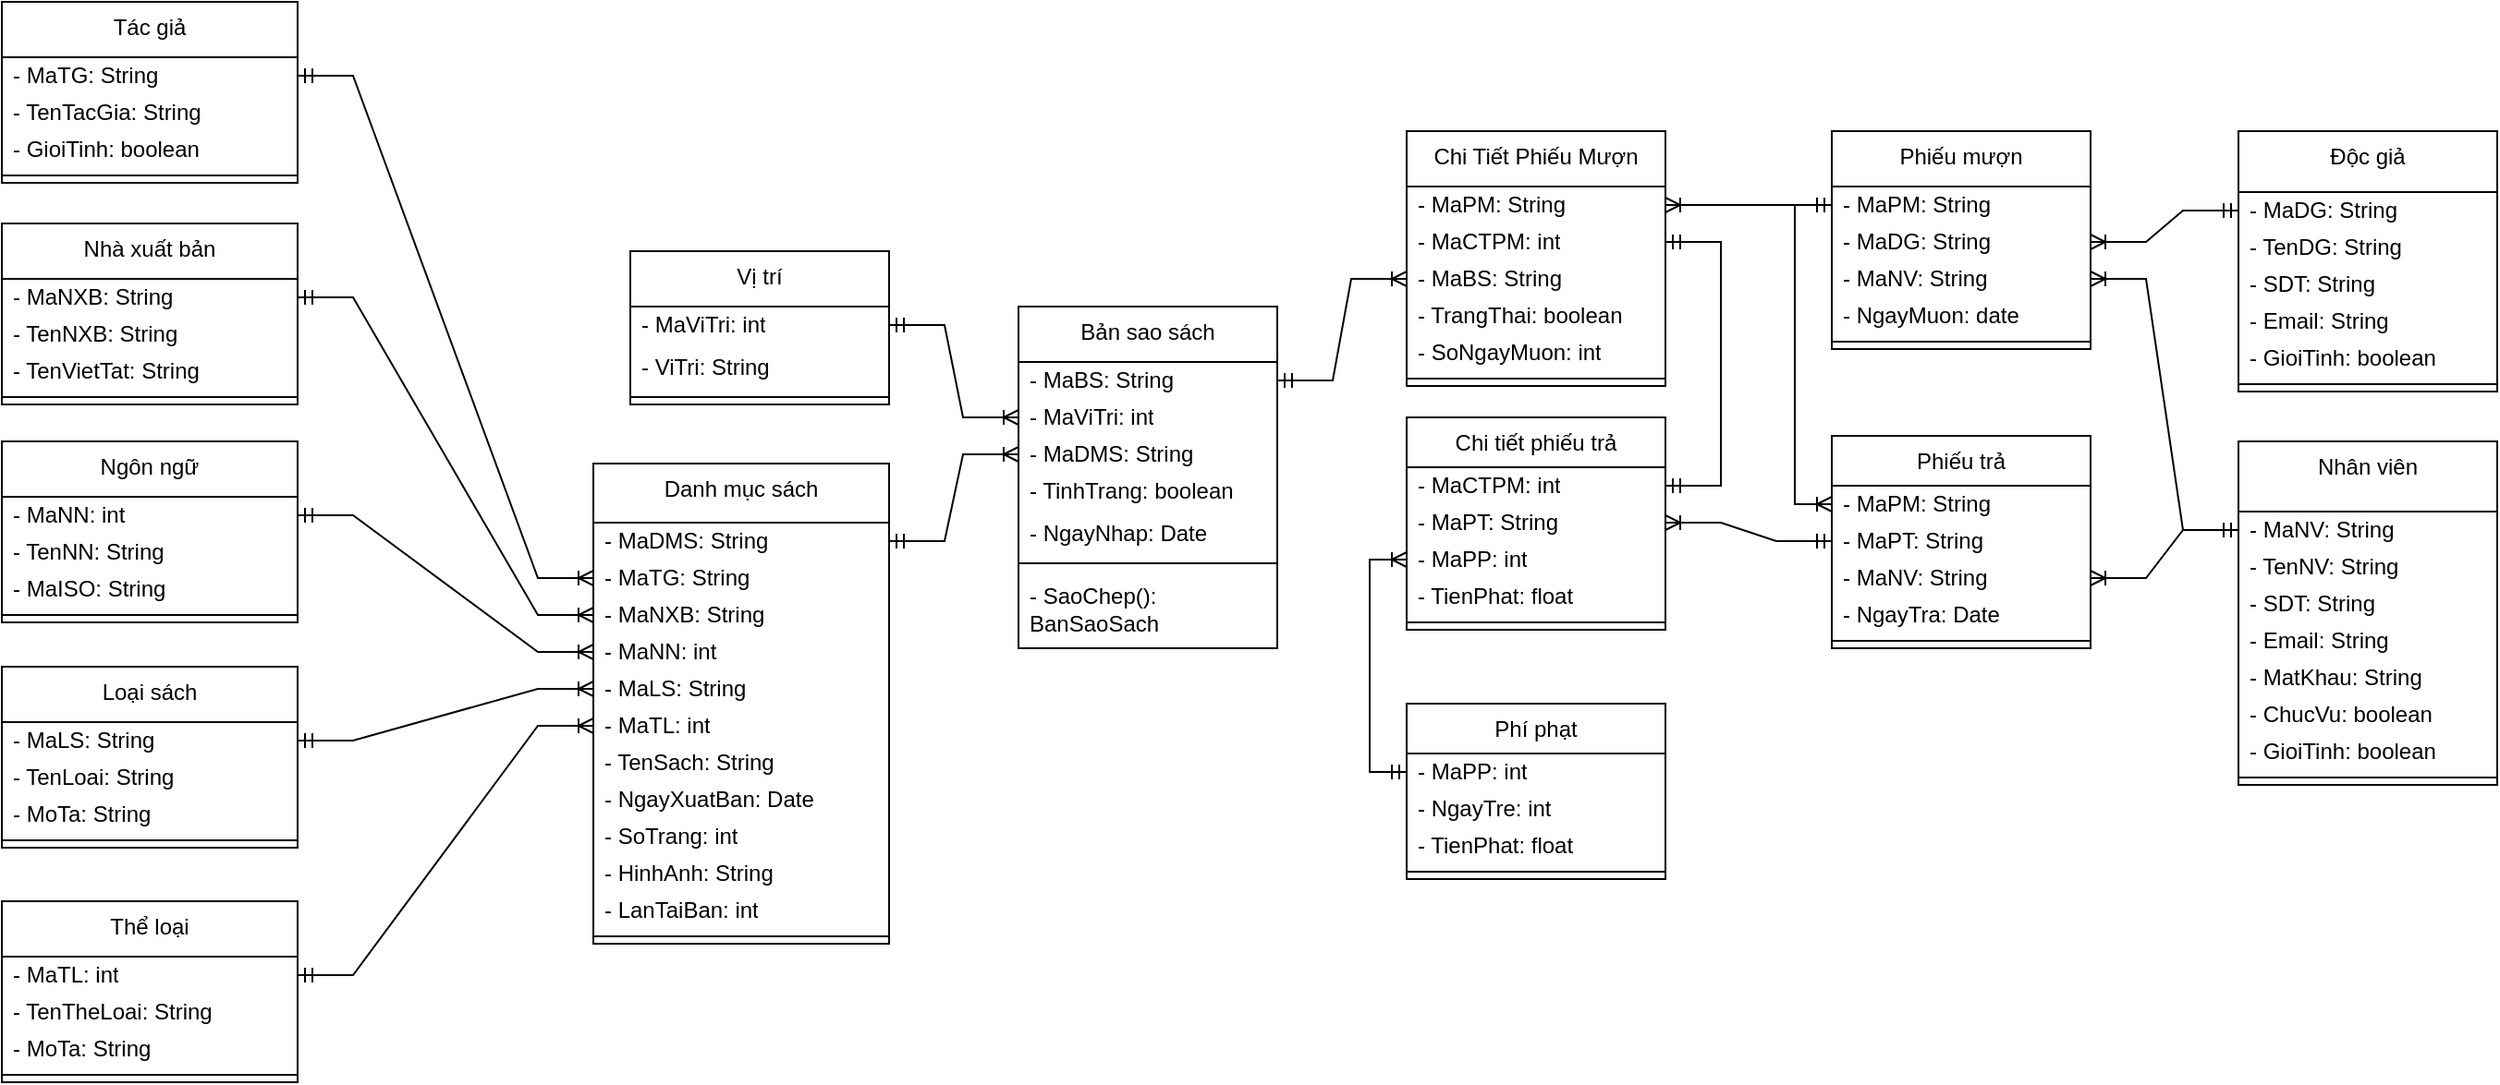 <mxfile version="26.1.1">
  <diagram name="Page-1" id="wFJz2nj6c6bFOY_GDJTq">
    <mxGraphModel grid="1" page="1" gridSize="10" guides="1" tooltips="1" connect="1" arrows="1" fold="1" pageScale="1" pageWidth="827" pageHeight="1169" math="0" shadow="0">
      <root>
        <mxCell id="0" />
        <mxCell id="1" parent="0" />
        <mxCell id="fWn43nGe3we49iz473pc-1" value="Độc giả" style="swimlane;fontStyle=0;align=center;verticalAlign=top;childLayout=stackLayout;horizontal=1;startSize=33;horizontalStack=0;resizeParent=1;resizeParentMax=0;resizeLast=0;collapsible=0;marginBottom=0;html=1;whiteSpace=wrap;" vertex="1" parent="1">
          <mxGeometry x="1210" y="190" width="140" height="141" as="geometry" />
        </mxCell>
        <mxCell id="fWn43nGe3we49iz473pc-5" value="- MaDG: String" style="text;html=1;strokeColor=none;fillColor=none;align=left;verticalAlign=middle;spacingLeft=4;spacingRight=4;overflow=hidden;rotatable=0;points=[[0,0.5],[1,0.5]];portConstraint=eastwest;whiteSpace=wrap;" vertex="1" parent="fWn43nGe3we49iz473pc-1">
          <mxGeometry y="33" width="140" height="20" as="geometry" />
        </mxCell>
        <mxCell id="2GPwKbx385C8zIqfrWyg-1" value="- TenDG: String" style="text;html=1;strokeColor=none;fillColor=none;align=left;verticalAlign=middle;spacingLeft=4;spacingRight=4;overflow=hidden;rotatable=0;points=[[0,0.5],[1,0.5]];portConstraint=eastwest;whiteSpace=wrap;" vertex="1" parent="fWn43nGe3we49iz473pc-1">
          <mxGeometry y="53" width="140" height="20" as="geometry" />
        </mxCell>
        <mxCell id="2GPwKbx385C8zIqfrWyg-2" value="- SDT: String" style="text;html=1;strokeColor=none;fillColor=none;align=left;verticalAlign=middle;spacingLeft=4;spacingRight=4;overflow=hidden;rotatable=0;points=[[0,0.5],[1,0.5]];portConstraint=eastwest;whiteSpace=wrap;" vertex="1" parent="fWn43nGe3we49iz473pc-1">
          <mxGeometry y="73" width="140" height="20" as="geometry" />
        </mxCell>
        <mxCell id="_kpmnMh5QMuOh7V0zKKd-24" value="- Email: String" style="text;html=1;strokeColor=none;fillColor=none;align=left;verticalAlign=middle;spacingLeft=4;spacingRight=4;overflow=hidden;rotatable=0;points=[[0,0.5],[1,0.5]];portConstraint=eastwest;whiteSpace=wrap;" vertex="1" parent="fWn43nGe3we49iz473pc-1">
          <mxGeometry y="93" width="140" height="20" as="geometry" />
        </mxCell>
        <mxCell id="BS0XPvze6L5QGdwFv2g_-4" value="- GioiTinh: boolean" style="text;html=1;strokeColor=none;fillColor=none;align=left;verticalAlign=middle;spacingLeft=4;spacingRight=4;overflow=hidden;rotatable=0;points=[[0,0.5],[1,0.5]];portConstraint=eastwest;whiteSpace=wrap;" vertex="1" parent="fWn43nGe3we49iz473pc-1">
          <mxGeometry y="113" width="140" height="20" as="geometry" />
        </mxCell>
        <mxCell id="fWn43nGe3we49iz473pc-6" value="" style="line;strokeWidth=1;fillColor=none;align=left;verticalAlign=middle;spacingTop=-1;spacingLeft=3;spacingRight=3;rotatable=0;labelPosition=right;points=[];portConstraint=eastwest;" vertex="1" parent="fWn43nGe3we49iz473pc-1">
          <mxGeometry y="133" width="140" height="8" as="geometry" />
        </mxCell>
        <mxCell id="fWn43nGe3we49iz473pc-9" value="Nhân viên" style="swimlane;fontStyle=0;align=center;verticalAlign=top;childLayout=stackLayout;horizontal=1;startSize=38;horizontalStack=0;resizeParent=1;resizeParentMax=0;resizeLast=0;collapsible=0;marginBottom=0;html=1;whiteSpace=wrap;" vertex="1" parent="1">
          <mxGeometry x="1210" y="358" width="140" height="186" as="geometry" />
        </mxCell>
        <mxCell id="fWn43nGe3we49iz473pc-13" value="- MaNV: String" style="text;html=1;strokeColor=none;fillColor=none;align=left;verticalAlign=middle;spacingLeft=4;spacingRight=4;overflow=hidden;rotatable=0;points=[[0,0.5],[1,0.5]];portConstraint=eastwest;whiteSpace=wrap;" vertex="1" parent="fWn43nGe3we49iz473pc-9">
          <mxGeometry y="38" width="140" height="20" as="geometry" />
        </mxCell>
        <mxCell id="2GPwKbx385C8zIqfrWyg-3" value="- TenNV: String" style="text;html=1;strokeColor=none;fillColor=none;align=left;verticalAlign=middle;spacingLeft=4;spacingRight=4;overflow=hidden;rotatable=0;points=[[0,0.5],[1,0.5]];portConstraint=eastwest;whiteSpace=wrap;" vertex="1" parent="fWn43nGe3we49iz473pc-9">
          <mxGeometry y="58" width="140" height="20" as="geometry" />
        </mxCell>
        <mxCell id="2GPwKbx385C8zIqfrWyg-4" value="- SDT: String" style="text;html=1;strokeColor=none;fillColor=none;align=left;verticalAlign=middle;spacingLeft=4;spacingRight=4;overflow=hidden;rotatable=0;points=[[0,0.5],[1,0.5]];portConstraint=eastwest;whiteSpace=wrap;" vertex="1" parent="fWn43nGe3we49iz473pc-9">
          <mxGeometry y="78" width="140" height="20" as="geometry" />
        </mxCell>
        <mxCell id="RapIi0xfBOsbwbEgym8z-1" value="- Email: String" style="text;html=1;strokeColor=none;fillColor=none;align=left;verticalAlign=middle;spacingLeft=4;spacingRight=4;overflow=hidden;rotatable=0;points=[[0,0.5],[1,0.5]];portConstraint=eastwest;whiteSpace=wrap;" vertex="1" parent="fWn43nGe3we49iz473pc-9">
          <mxGeometry y="98" width="140" height="20" as="geometry" />
        </mxCell>
        <mxCell id="RapIi0xfBOsbwbEgym8z-2" value="- MatKhau: String" style="text;html=1;strokeColor=none;fillColor=none;align=left;verticalAlign=middle;spacingLeft=4;spacingRight=4;overflow=hidden;rotatable=0;points=[[0,0.5],[1,0.5]];portConstraint=eastwest;whiteSpace=wrap;" vertex="1" parent="fWn43nGe3we49iz473pc-9">
          <mxGeometry y="118" width="140" height="20" as="geometry" />
        </mxCell>
        <mxCell id="EW-puYVzx-aZRHAuF-Rj-1" value="- ChucVu: boolean" style="text;html=1;strokeColor=none;fillColor=none;align=left;verticalAlign=middle;spacingLeft=4;spacingRight=4;overflow=hidden;rotatable=0;points=[[0,0.5],[1,0.5]];portConstraint=eastwest;whiteSpace=wrap;" vertex="1" parent="fWn43nGe3we49iz473pc-9">
          <mxGeometry y="138" width="140" height="20" as="geometry" />
        </mxCell>
        <mxCell id="BS0XPvze6L5QGdwFv2g_-5" value="- GioiTinh: boolean" style="text;html=1;strokeColor=none;fillColor=none;align=left;verticalAlign=middle;spacingLeft=4;spacingRight=4;overflow=hidden;rotatable=0;points=[[0,0.5],[1,0.5]];portConstraint=eastwest;whiteSpace=wrap;" vertex="1" parent="fWn43nGe3we49iz473pc-9">
          <mxGeometry y="158" width="140" height="20" as="geometry" />
        </mxCell>
        <mxCell id="fWn43nGe3we49iz473pc-14" value="" style="line;strokeWidth=1;fillColor=none;align=left;verticalAlign=middle;spacingTop=-1;spacingLeft=3;spacingRight=3;rotatable=0;labelPosition=right;points=[];portConstraint=eastwest;" vertex="1" parent="fWn43nGe3we49iz473pc-9">
          <mxGeometry y="178" width="140" height="8" as="geometry" />
        </mxCell>
        <mxCell id="fWn43nGe3we49iz473pc-17" value="Danh mục sách" style="swimlane;fontStyle=0;align=center;verticalAlign=top;childLayout=stackLayout;horizontal=1;startSize=32;horizontalStack=0;resizeParent=1;resizeParentMax=0;resizeLast=0;collapsible=0;marginBottom=0;html=1;whiteSpace=wrap;" vertex="1" parent="1">
          <mxGeometry x="320" y="370" width="160" height="260" as="geometry" />
        </mxCell>
        <mxCell id="fWn43nGe3we49iz473pc-21" value="- MaDMS: String" style="text;html=1;strokeColor=none;fillColor=none;align=left;verticalAlign=middle;spacingLeft=4;spacingRight=4;overflow=hidden;rotatable=0;points=[[0,0.5],[1,0.5]];portConstraint=eastwest;whiteSpace=wrap;" vertex="1" parent="fWn43nGe3we49iz473pc-17">
          <mxGeometry y="32" width="160" height="20" as="geometry" />
        </mxCell>
        <mxCell id="SWDqvlP3mXcbZtxbsvJl-3" value="- MaTG: String" style="text;html=1;strokeColor=none;fillColor=none;align=left;verticalAlign=middle;spacingLeft=4;spacingRight=4;overflow=hidden;rotatable=0;points=[[0,0.5],[1,0.5]];portConstraint=eastwest;whiteSpace=wrap;" vertex="1" parent="fWn43nGe3we49iz473pc-17">
          <mxGeometry y="52" width="160" height="20" as="geometry" />
        </mxCell>
        <mxCell id="SWDqvlP3mXcbZtxbsvJl-4" value="- MaNXB: String" style="text;html=1;strokeColor=none;fillColor=none;align=left;verticalAlign=middle;spacingLeft=4;spacingRight=4;overflow=hidden;rotatable=0;points=[[0,0.5],[1,0.5]];portConstraint=eastwest;whiteSpace=wrap;" vertex="1" parent="fWn43nGe3we49iz473pc-17">
          <mxGeometry y="72" width="160" height="20" as="geometry" />
        </mxCell>
        <mxCell id="SWDqvlP3mXcbZtxbsvJl-7" value="- MaNN: int" style="text;html=1;strokeColor=none;fillColor=none;align=left;verticalAlign=middle;spacingLeft=4;spacingRight=4;overflow=hidden;rotatable=0;points=[[0,0.5],[1,0.5]];portConstraint=eastwest;whiteSpace=wrap;" vertex="1" parent="fWn43nGe3we49iz473pc-17">
          <mxGeometry y="92" width="160" height="20" as="geometry" />
        </mxCell>
        <mxCell id="fWn43nGe3we49iz473pc-58" value="- MaLS: String" style="text;html=1;strokeColor=none;fillColor=none;align=left;verticalAlign=middle;spacingLeft=4;spacingRight=4;overflow=hidden;rotatable=0;points=[[0,0.5],[1,0.5]];portConstraint=eastwest;whiteSpace=wrap;" vertex="1" parent="fWn43nGe3we49iz473pc-17">
          <mxGeometry y="112" width="160" height="20" as="geometry" />
        </mxCell>
        <mxCell id="BS0XPvze6L5QGdwFv2g_-3" value="- MaTL&lt;span style=&quot;background-color: initial;&quot;&gt;: int&lt;/span&gt;" style="text;html=1;strokeColor=none;fillColor=none;align=left;verticalAlign=middle;spacingLeft=4;spacingRight=4;overflow=hidden;rotatable=0;points=[[0,0.5],[1,0.5]];portConstraint=eastwest;whiteSpace=wrap;" vertex="1" parent="fWn43nGe3we49iz473pc-17">
          <mxGeometry y="132" width="160" height="20" as="geometry" />
        </mxCell>
        <mxCell id="SWDqvlP3mXcbZtxbsvJl-2" value="- TenSach: String" style="text;html=1;strokeColor=none;fillColor=none;align=left;verticalAlign=middle;spacingLeft=4;spacingRight=4;overflow=hidden;rotatable=0;points=[[0,0.5],[1,0.5]];portConstraint=eastwest;whiteSpace=wrap;" vertex="1" parent="fWn43nGe3we49iz473pc-17">
          <mxGeometry y="152" width="160" height="20" as="geometry" />
        </mxCell>
        <mxCell id="SWDqvlP3mXcbZtxbsvJl-5" value="- NgayXuatBan: Date" style="text;html=1;strokeColor=none;fillColor=none;align=left;verticalAlign=middle;spacingLeft=4;spacingRight=4;overflow=hidden;rotatable=0;points=[[0,0.5],[1,0.5]];portConstraint=eastwest;whiteSpace=wrap;" vertex="1" parent="fWn43nGe3we49iz473pc-17">
          <mxGeometry y="172" width="160" height="20" as="geometry" />
        </mxCell>
        <mxCell id="SWDqvlP3mXcbZtxbsvJl-8" value="- SoTrang: int" style="text;html=1;strokeColor=none;fillColor=none;align=left;verticalAlign=middle;spacingLeft=4;spacingRight=4;overflow=hidden;rotatable=0;points=[[0,0.5],[1,0.5]];portConstraint=eastwest;whiteSpace=wrap;" vertex="1" parent="fWn43nGe3we49iz473pc-17">
          <mxGeometry y="192" width="160" height="20" as="geometry" />
        </mxCell>
        <mxCell id="_kpmnMh5QMuOh7V0zKKd-23" value="- HinhAnh: String" style="text;html=1;strokeColor=none;fillColor=none;align=left;verticalAlign=middle;spacingLeft=4;spacingRight=4;overflow=hidden;rotatable=0;points=[[0,0.5],[1,0.5]];portConstraint=eastwest;whiteSpace=wrap;" vertex="1" parent="fWn43nGe3we49iz473pc-17">
          <mxGeometry y="212" width="160" height="20" as="geometry" />
        </mxCell>
        <mxCell id="mwNe0YoGe4067pr5ie4i-72" value="- LanTaiBan: int" style="text;html=1;strokeColor=none;fillColor=none;align=left;verticalAlign=middle;spacingLeft=4;spacingRight=4;overflow=hidden;rotatable=0;points=[[0,0.5],[1,0.5]];portConstraint=eastwest;whiteSpace=wrap;" vertex="1" parent="fWn43nGe3we49iz473pc-17">
          <mxGeometry y="232" width="160" height="20" as="geometry" />
        </mxCell>
        <mxCell id="fWn43nGe3we49iz473pc-22" value="" style="line;strokeWidth=1;fillColor=none;align=left;verticalAlign=middle;spacingTop=-1;spacingLeft=3;spacingRight=3;rotatable=0;labelPosition=right;points=[];portConstraint=eastwest;" vertex="1" parent="fWn43nGe3we49iz473pc-17">
          <mxGeometry y="252" width="160" height="8" as="geometry" />
        </mxCell>
        <mxCell id="fWn43nGe3we49iz473pc-25" value="Bản sao sách" style="swimlane;fontStyle=0;align=center;verticalAlign=top;childLayout=stackLayout;horizontal=1;startSize=30;horizontalStack=0;resizeParent=1;resizeParentMax=0;resizeLast=0;collapsible=0;marginBottom=0;html=1;whiteSpace=wrap;" vertex="1" parent="1">
          <mxGeometry x="550" y="285" width="140" height="185" as="geometry" />
        </mxCell>
        <mxCell id="fWn43nGe3we49iz473pc-29" value="- MaBS: String" style="text;html=1;strokeColor=none;fillColor=none;align=left;verticalAlign=middle;spacingLeft=4;spacingRight=4;overflow=hidden;rotatable=0;points=[[0,0.5],[1,0.5]];portConstraint=eastwest;whiteSpace=wrap;" vertex="1" parent="fWn43nGe3we49iz473pc-25">
          <mxGeometry y="30" width="140" height="20" as="geometry" />
        </mxCell>
        <mxCell id="SWDqvlP3mXcbZtxbsvJl-9" value="- MaViTri: int" style="text;html=1;strokeColor=none;fillColor=none;align=left;verticalAlign=middle;spacingLeft=4;spacingRight=4;overflow=hidden;rotatable=0;points=[[0,0.5],[1,0.5]];portConstraint=eastwest;whiteSpace=wrap;" vertex="1" parent="fWn43nGe3we49iz473pc-25">
          <mxGeometry y="50" width="140" height="20" as="geometry" />
        </mxCell>
        <mxCell id="fWn43nGe3we49iz473pc-59" value="- MaDMS: String" style="text;html=1;strokeColor=none;fillColor=none;align=left;verticalAlign=middle;spacingLeft=4;spacingRight=4;overflow=hidden;rotatable=0;points=[[0,0.5],[1,0.5]];portConstraint=eastwest;whiteSpace=wrap;" vertex="1" parent="fWn43nGe3we49iz473pc-25">
          <mxGeometry y="70" width="140" height="20" as="geometry" />
        </mxCell>
        <mxCell id="SWDqvlP3mXcbZtxbsvJl-13" value="- TinhTrang: boolean" style="text;html=1;strokeColor=none;fillColor=none;align=left;verticalAlign=middle;spacingLeft=4;spacingRight=4;overflow=hidden;rotatable=0;points=[[0,0.5],[1,0.5]];portConstraint=eastwest;whiteSpace=wrap;" vertex="1" parent="fWn43nGe3we49iz473pc-25">
          <mxGeometry y="90" width="140" height="20" as="geometry" />
        </mxCell>
        <mxCell id="_kpmnMh5QMuOh7V0zKKd-1" value="- NgayNhap: Date" style="text;html=1;strokeColor=none;fillColor=none;align=left;verticalAlign=middle;spacingLeft=4;spacingRight=4;overflow=hidden;rotatable=0;points=[[0,0.5],[1,0.5]];portConstraint=eastwest;whiteSpace=wrap;" vertex="1" parent="fWn43nGe3we49iz473pc-25">
          <mxGeometry y="110" width="140" height="25" as="geometry" />
        </mxCell>
        <mxCell id="fWn43nGe3we49iz473pc-30" value="" style="line;strokeWidth=1;fillColor=none;align=left;verticalAlign=middle;spacingTop=-1;spacingLeft=3;spacingRight=3;rotatable=0;labelPosition=right;points=[];portConstraint=eastwest;" vertex="1" parent="fWn43nGe3we49iz473pc-25">
          <mxGeometry y="135" width="140" height="8" as="geometry" />
        </mxCell>
        <mxCell id="mwNe0YoGe4067pr5ie4i-73" value="- SaoChep(): BanSaoSach" style="text;html=1;strokeColor=none;fillColor=none;align=left;verticalAlign=middle;spacingLeft=4;spacingRight=4;overflow=hidden;rotatable=0;points=[[0,0.5],[1,0.5]];portConstraint=eastwest;whiteSpace=wrap;" vertex="1" parent="fWn43nGe3we49iz473pc-25">
          <mxGeometry y="143" width="140" height="42" as="geometry" />
        </mxCell>
        <mxCell id="fWn43nGe3we49iz473pc-33" value="Phiếu mượn" style="swimlane;fontStyle=0;align=center;verticalAlign=top;childLayout=stackLayout;horizontal=1;startSize=30;horizontalStack=0;resizeParent=1;resizeParentMax=0;resizeLast=0;collapsible=0;marginBottom=0;html=1;whiteSpace=wrap;" vertex="1" parent="1">
          <mxGeometry x="990" y="190" width="140" height="118" as="geometry" />
        </mxCell>
        <mxCell id="fWn43nGe3we49iz473pc-37" value="- MaPM: String" style="text;html=1;strokeColor=none;fillColor=none;align=left;verticalAlign=middle;spacingLeft=4;spacingRight=4;overflow=hidden;rotatable=0;points=[[0,0.5],[1,0.5]];portConstraint=eastwest;whiteSpace=wrap;" vertex="1" parent="fWn43nGe3we49iz473pc-33">
          <mxGeometry y="30" width="140" height="20" as="geometry" />
        </mxCell>
        <mxCell id="fWn43nGe3we49iz473pc-63" value="- MaDG: String" style="text;html=1;strokeColor=none;fillColor=none;align=left;verticalAlign=middle;spacingLeft=4;spacingRight=4;overflow=hidden;rotatable=0;points=[[0,0.5],[1,0.5]];portConstraint=eastwest;whiteSpace=wrap;" vertex="1" parent="fWn43nGe3we49iz473pc-33">
          <mxGeometry y="50" width="140" height="20" as="geometry" />
        </mxCell>
        <mxCell id="fWn43nGe3we49iz473pc-65" value="- MaNV: String" style="text;html=1;strokeColor=none;fillColor=none;align=left;verticalAlign=middle;spacingLeft=4;spacingRight=4;overflow=hidden;rotatable=0;points=[[0,0.5],[1,0.5]];portConstraint=eastwest;whiteSpace=wrap;" vertex="1" parent="fWn43nGe3we49iz473pc-33">
          <mxGeometry y="70" width="140" height="20" as="geometry" />
        </mxCell>
        <mxCell id="6FT918L2VFYGh1TFXX_8-4" value="- NgayMuon: date" style="text;html=1;strokeColor=none;fillColor=none;align=left;verticalAlign=middle;spacingLeft=4;spacingRight=4;overflow=hidden;rotatable=0;points=[[0,0.5],[1,0.5]];portConstraint=eastwest;whiteSpace=wrap;" vertex="1" parent="fWn43nGe3we49iz473pc-33">
          <mxGeometry y="90" width="140" height="20" as="geometry" />
        </mxCell>
        <mxCell id="fWn43nGe3we49iz473pc-38" value="" style="line;strokeWidth=1;fillColor=none;align=left;verticalAlign=middle;spacingTop=-1;spacingLeft=3;spacingRight=3;rotatable=0;labelPosition=right;points=[];portConstraint=eastwest;" vertex="1" parent="fWn43nGe3we49iz473pc-33">
          <mxGeometry y="110" width="140" height="8" as="geometry" />
        </mxCell>
        <mxCell id="fWn43nGe3we49iz473pc-41" value="Phiếu trả" style="swimlane;fontStyle=0;align=center;verticalAlign=top;childLayout=stackLayout;horizontal=1;startSize=27;horizontalStack=0;resizeParent=1;resizeParentMax=0;resizeLast=0;collapsible=0;marginBottom=0;html=1;whiteSpace=wrap;" vertex="1" parent="1">
          <mxGeometry x="990" y="355" width="140" height="115" as="geometry" />
        </mxCell>
        <mxCell id="_kpmnMh5QMuOh7V0zKKd-3" value="- MaPM: String" style="text;html=1;strokeColor=none;fillColor=none;align=left;verticalAlign=middle;spacingLeft=4;spacingRight=4;overflow=hidden;rotatable=0;points=[[0,0.5],[1,0.5]];portConstraint=eastwest;whiteSpace=wrap;" vertex="1" parent="fWn43nGe3we49iz473pc-41">
          <mxGeometry y="27" width="140" height="20" as="geometry" />
        </mxCell>
        <mxCell id="fWn43nGe3we49iz473pc-45" value="- MaPT: String" style="text;html=1;strokeColor=none;fillColor=none;align=left;verticalAlign=middle;spacingLeft=4;spacingRight=4;overflow=hidden;rotatable=0;points=[[0,0.5],[1,0.5]];portConstraint=eastwest;whiteSpace=wrap;" vertex="1" parent="fWn43nGe3we49iz473pc-41">
          <mxGeometry y="47" width="140" height="20" as="geometry" />
        </mxCell>
        <mxCell id="fWn43nGe3we49iz473pc-67" value="- MaNV: String" style="text;html=1;strokeColor=none;fillColor=none;align=left;verticalAlign=middle;spacingLeft=4;spacingRight=4;overflow=hidden;rotatable=0;points=[[0,0.5],[1,0.5]];portConstraint=eastwest;whiteSpace=wrap;" vertex="1" parent="fWn43nGe3we49iz473pc-41">
          <mxGeometry y="67" width="140" height="20" as="geometry" />
        </mxCell>
        <mxCell id="BS0XPvze6L5QGdwFv2g_-6" value="- NgayTra: Date" style="text;html=1;strokeColor=none;fillColor=none;align=left;verticalAlign=middle;spacingLeft=4;spacingRight=4;overflow=hidden;rotatable=0;points=[[0,0.5],[1,0.5]];portConstraint=eastwest;whiteSpace=wrap;" vertex="1" parent="fWn43nGe3we49iz473pc-41">
          <mxGeometry y="87" width="140" height="20" as="geometry" />
        </mxCell>
        <mxCell id="fWn43nGe3we49iz473pc-46" value="" style="line;strokeWidth=1;fillColor=none;align=left;verticalAlign=middle;spacingTop=-1;spacingLeft=3;spacingRight=3;rotatable=0;labelPosition=right;points=[];portConstraint=eastwest;" vertex="1" parent="fWn43nGe3we49iz473pc-41">
          <mxGeometry y="107" width="140" height="8" as="geometry" />
        </mxCell>
        <mxCell id="fWn43nGe3we49iz473pc-49" value="Loại sách" style="swimlane;fontStyle=0;align=center;verticalAlign=top;childLayout=stackLayout;horizontal=1;startSize=30;horizontalStack=0;resizeParent=1;resizeParentMax=0;resizeLast=0;collapsible=0;marginBottom=0;html=1;whiteSpace=wrap;" vertex="1" parent="1">
          <mxGeometry y="480" width="160" height="98" as="geometry" />
        </mxCell>
        <mxCell id="fWn43nGe3we49iz473pc-53" value="- MaLS: String" style="text;html=1;strokeColor=none;fillColor=none;align=left;verticalAlign=middle;spacingLeft=4;spacingRight=4;overflow=hidden;rotatable=0;points=[[0,0.5],[1,0.5]];portConstraint=eastwest;whiteSpace=wrap;" vertex="1" parent="fWn43nGe3we49iz473pc-49">
          <mxGeometry y="30" width="160" height="20" as="geometry" />
        </mxCell>
        <mxCell id="SWDqvlP3mXcbZtxbsvJl-24" value="- TenLoai: String" style="text;html=1;strokeColor=none;fillColor=none;align=left;verticalAlign=middle;spacingLeft=4;spacingRight=4;overflow=hidden;rotatable=0;points=[[0,0.5],[1,0.5]];portConstraint=eastwest;whiteSpace=wrap;" vertex="1" parent="fWn43nGe3we49iz473pc-49">
          <mxGeometry y="50" width="160" height="20" as="geometry" />
        </mxCell>
        <mxCell id="_kpmnMh5QMuOh7V0zKKd-25" value="- MoTa: String" style="text;html=1;strokeColor=none;fillColor=none;align=left;verticalAlign=middle;spacingLeft=4;spacingRight=4;overflow=hidden;rotatable=0;points=[[0,0.5],[1,0.5]];portConstraint=eastwest;whiteSpace=wrap;" vertex="1" parent="fWn43nGe3we49iz473pc-49">
          <mxGeometry y="70" width="160" height="20" as="geometry" />
        </mxCell>
        <mxCell id="fWn43nGe3we49iz473pc-54" value="" style="line;strokeWidth=1;fillColor=none;align=left;verticalAlign=middle;spacingTop=-1;spacingLeft=3;spacingRight=3;rotatable=0;labelPosition=right;points=[];portConstraint=eastwest;" vertex="1" parent="fWn43nGe3we49iz473pc-49">
          <mxGeometry y="90" width="160" height="8" as="geometry" />
        </mxCell>
        <mxCell id="fWn43nGe3we49iz473pc-60" value="" style="edgeStyle=entityRelationEdgeStyle;fontSize=12;html=1;endArrow=ERoneToMany;startArrow=ERmandOne;rounded=0;exitX=1;exitY=0.5;exitDx=0;exitDy=0;entryX=0;entryY=0.5;entryDx=0;entryDy=0;" edge="1" parent="1" source="fWn43nGe3we49iz473pc-21" target="fWn43nGe3we49iz473pc-59">
          <mxGeometry width="100" height="100" relative="1" as="geometry">
            <mxPoint x="360" y="310" as="sourcePoint" />
            <mxPoint x="460" y="210" as="targetPoint" />
          </mxGeometry>
        </mxCell>
        <mxCell id="fWn43nGe3we49iz473pc-64" value="" style="edgeStyle=entityRelationEdgeStyle;fontSize=12;html=1;endArrow=ERoneToMany;startArrow=ERmandOne;rounded=0;exitX=0;exitY=0.5;exitDx=0;exitDy=0;entryX=1;entryY=0.5;entryDx=0;entryDy=0;" edge="1" parent="1" source="fWn43nGe3we49iz473pc-5" target="fWn43nGe3we49iz473pc-63">
          <mxGeometry width="100" height="100" relative="1" as="geometry">
            <mxPoint x="500" y="490" as="sourcePoint" />
            <mxPoint x="600" y="390" as="targetPoint" />
          </mxGeometry>
        </mxCell>
        <mxCell id="fWn43nGe3we49iz473pc-68" value="" style="edgeStyle=entityRelationEdgeStyle;fontSize=12;html=1;endArrow=ERoneToMany;startArrow=ERmandOne;rounded=0;entryX=1;entryY=0.5;entryDx=0;entryDy=0;exitX=0;exitY=0.5;exitDx=0;exitDy=0;" edge="1" parent="1" source="fWn43nGe3we49iz473pc-13" target="fWn43nGe3we49iz473pc-65">
          <mxGeometry width="100" height="100" relative="1" as="geometry">
            <mxPoint x="750" y="520" as="sourcePoint" />
            <mxPoint x="850" y="420" as="targetPoint" />
          </mxGeometry>
        </mxCell>
        <mxCell id="_kpmnMh5QMuOh7V0zKKd-5" value="Chi Tiết Phiếu Mượn" style="swimlane;fontStyle=0;align=center;verticalAlign=top;childLayout=stackLayout;horizontal=1;startSize=30;horizontalStack=0;resizeParent=1;resizeParentMax=0;resizeLast=0;collapsible=0;marginBottom=0;html=1;whiteSpace=wrap;" vertex="1" parent="1">
          <mxGeometry x="760" y="190" width="140" height="138" as="geometry" />
        </mxCell>
        <mxCell id="_kpmnMh5QMuOh7V0zKKd-6" value="- MaPM: String" style="text;html=1;strokeColor=none;fillColor=none;align=left;verticalAlign=middle;spacingLeft=4;spacingRight=4;overflow=hidden;rotatable=0;points=[[0,0.5],[1,0.5]];portConstraint=eastwest;whiteSpace=wrap;" vertex="1" parent="_kpmnMh5QMuOh7V0zKKd-5">
          <mxGeometry y="30" width="140" height="20" as="geometry" />
        </mxCell>
        <mxCell id="mwNe0YoGe4067pr5ie4i-108" value="- MaCTPM: int" style="text;html=1;strokeColor=none;fillColor=none;align=left;verticalAlign=middle;spacingLeft=4;spacingRight=4;overflow=hidden;rotatable=0;points=[[0,0.5],[1,0.5]];portConstraint=eastwest;whiteSpace=wrap;" vertex="1" parent="_kpmnMh5QMuOh7V0zKKd-5">
          <mxGeometry y="50" width="140" height="20" as="geometry" />
        </mxCell>
        <mxCell id="_kpmnMh5QMuOh7V0zKKd-21" value="- MaBS: String" style="text;html=1;strokeColor=none;fillColor=none;align=left;verticalAlign=middle;spacingLeft=4;spacingRight=4;overflow=hidden;rotatable=0;points=[[0,0.5],[1,0.5]];portConstraint=eastwest;whiteSpace=wrap;" vertex="1" parent="_kpmnMh5QMuOh7V0zKKd-5">
          <mxGeometry y="70" width="140" height="20" as="geometry" />
        </mxCell>
        <mxCell id="8rewNL5YBMnPZb8H1XGq-1" value="- TrangThai: boolean" style="text;html=1;strokeColor=none;fillColor=none;align=left;verticalAlign=middle;spacingLeft=4;spacingRight=4;overflow=hidden;rotatable=0;points=[[0,0.5],[1,0.5]];portConstraint=eastwest;whiteSpace=wrap;" vertex="1" parent="_kpmnMh5QMuOh7V0zKKd-5">
          <mxGeometry y="90" width="140" height="20" as="geometry" />
        </mxCell>
        <mxCell id="mwNe0YoGe4067pr5ie4i-79" value="- SoNgayMuon: int" style="text;html=1;strokeColor=none;fillColor=none;align=left;verticalAlign=middle;spacingLeft=4;spacingRight=4;overflow=hidden;rotatable=0;points=[[0,0.5],[1,0.5]];portConstraint=eastwest;whiteSpace=wrap;" vertex="1" parent="_kpmnMh5QMuOh7V0zKKd-5">
          <mxGeometry y="110" width="140" height="20" as="geometry" />
        </mxCell>
        <mxCell id="_kpmnMh5QMuOh7V0zKKd-14" value="" style="line;strokeWidth=1;fillColor=none;align=left;verticalAlign=middle;spacingTop=-1;spacingLeft=3;spacingRight=3;rotatable=0;labelPosition=right;points=[];portConstraint=eastwest;" vertex="1" parent="_kpmnMh5QMuOh7V0zKKd-5">
          <mxGeometry y="130" width="140" height="8" as="geometry" />
        </mxCell>
        <mxCell id="_kpmnMh5QMuOh7V0zKKd-20" value="" style="edgeStyle=entityRelationEdgeStyle;fontSize=12;html=1;endArrow=ERmandOne;startArrow=ERoneToMany;rounded=0;exitX=1;exitY=0.5;exitDx=0;exitDy=0;entryX=0;entryY=0.5;entryDx=0;entryDy=0;endFill=0;startFill=0;" edge="1" parent="1" source="_kpmnMh5QMuOh7V0zKKd-6" target="fWn43nGe3we49iz473pc-37">
          <mxGeometry width="100" height="100" relative="1" as="geometry">
            <mxPoint x="1390" y="264" as="sourcePoint" />
            <mxPoint x="990" y="279" as="targetPoint" />
            <Array as="points">
              <mxPoint x="990" y="279" />
            </Array>
          </mxGeometry>
        </mxCell>
        <mxCell id="mwNe0YoGe4067pr5ie4i-1" value="Nhà xuất bản" style="swimlane;fontStyle=0;align=center;verticalAlign=top;childLayout=stackLayout;horizontal=1;startSize=30;horizontalStack=0;resizeParent=1;resizeParentMax=0;resizeLast=0;collapsible=0;marginBottom=0;html=1;whiteSpace=wrap;" vertex="1" parent="1">
          <mxGeometry y="240" width="160" height="98" as="geometry" />
        </mxCell>
        <mxCell id="mwNe0YoGe4067pr5ie4i-2" value="- MaNXB: String" style="text;html=1;strokeColor=none;fillColor=none;align=left;verticalAlign=middle;spacingLeft=4;spacingRight=4;overflow=hidden;rotatable=0;points=[[0,0.5],[1,0.5]];portConstraint=eastwest;whiteSpace=wrap;" vertex="1" parent="mwNe0YoGe4067pr5ie4i-1">
          <mxGeometry y="30" width="160" height="20" as="geometry" />
        </mxCell>
        <mxCell id="mwNe0YoGe4067pr5ie4i-3" value="- TenNXB: String" style="text;html=1;strokeColor=none;fillColor=none;align=left;verticalAlign=middle;spacingLeft=4;spacingRight=4;overflow=hidden;rotatable=0;points=[[0,0.5],[1,0.5]];portConstraint=eastwest;whiteSpace=wrap;" vertex="1" parent="mwNe0YoGe4067pr5ie4i-1">
          <mxGeometry y="50" width="160" height="20" as="geometry" />
        </mxCell>
        <mxCell id="mwNe0YoGe4067pr5ie4i-4" value="- TenVietTat: String" style="text;html=1;strokeColor=none;fillColor=none;align=left;verticalAlign=middle;spacingLeft=4;spacingRight=4;overflow=hidden;rotatable=0;points=[[0,0.5],[1,0.5]];portConstraint=eastwest;whiteSpace=wrap;" vertex="1" parent="mwNe0YoGe4067pr5ie4i-1">
          <mxGeometry y="70" width="160" height="20" as="geometry" />
        </mxCell>
        <mxCell id="mwNe0YoGe4067pr5ie4i-5" value="" style="line;strokeWidth=1;fillColor=none;align=left;verticalAlign=middle;spacingTop=-1;spacingLeft=3;spacingRight=3;rotatable=0;labelPosition=right;points=[];portConstraint=eastwest;" vertex="1" parent="mwNe0YoGe4067pr5ie4i-1">
          <mxGeometry y="90" width="160" height="8" as="geometry" />
        </mxCell>
        <mxCell id="mwNe0YoGe4067pr5ie4i-10" value="Tác giả" style="swimlane;fontStyle=0;align=center;verticalAlign=top;childLayout=stackLayout;horizontal=1;startSize=30;horizontalStack=0;resizeParent=1;resizeParentMax=0;resizeLast=0;collapsible=0;marginBottom=0;html=1;whiteSpace=wrap;" vertex="1" parent="1">
          <mxGeometry y="120" width="160" height="98" as="geometry" />
        </mxCell>
        <mxCell id="mwNe0YoGe4067pr5ie4i-11" value="- MaTG: String" style="text;html=1;strokeColor=none;fillColor=none;align=left;verticalAlign=middle;spacingLeft=4;spacingRight=4;overflow=hidden;rotatable=0;points=[[0,0.5],[1,0.5]];portConstraint=eastwest;whiteSpace=wrap;" vertex="1" parent="mwNe0YoGe4067pr5ie4i-10">
          <mxGeometry y="30" width="160" height="20" as="geometry" />
        </mxCell>
        <mxCell id="mwNe0YoGe4067pr5ie4i-12" value="- TenTacGia: String" style="text;html=1;strokeColor=none;fillColor=none;align=left;verticalAlign=middle;spacingLeft=4;spacingRight=4;overflow=hidden;rotatable=0;points=[[0,0.5],[1,0.5]];portConstraint=eastwest;whiteSpace=wrap;" vertex="1" parent="mwNe0YoGe4067pr5ie4i-10">
          <mxGeometry y="50" width="160" height="20" as="geometry" />
        </mxCell>
        <mxCell id="mwNe0YoGe4067pr5ie4i-13" value="- GioiTinh: boolean" style="text;html=1;strokeColor=none;fillColor=none;align=left;verticalAlign=middle;spacingLeft=4;spacingRight=4;overflow=hidden;rotatable=0;points=[[0,0.5],[1,0.5]];portConstraint=eastwest;whiteSpace=wrap;" vertex="1" parent="mwNe0YoGe4067pr5ie4i-10">
          <mxGeometry y="70" width="160" height="20" as="geometry" />
        </mxCell>
        <mxCell id="mwNe0YoGe4067pr5ie4i-14" value="" style="line;strokeWidth=1;fillColor=none;align=left;verticalAlign=middle;spacingTop=-1;spacingLeft=3;spacingRight=3;rotatable=0;labelPosition=right;points=[];portConstraint=eastwest;" vertex="1" parent="mwNe0YoGe4067pr5ie4i-10">
          <mxGeometry y="90" width="160" height="8" as="geometry" />
        </mxCell>
        <mxCell id="mwNe0YoGe4067pr5ie4i-29" style="edgeStyle=entityRelationEdgeStyle;shape=connector;rounded=0;orthogonalLoop=1;jettySize=auto;html=1;entryX=0;entryY=0.5;entryDx=0;entryDy=0;strokeColor=default;align=center;verticalAlign=middle;fontFamily=Helvetica;fontSize=12;fontColor=default;labelBackgroundColor=default;startArrow=ERmandOne;endArrow=ERoneToMany;" edge="1" parent="1" source="mwNe0YoGe4067pr5ie4i-2" target="SWDqvlP3mXcbZtxbsvJl-4">
          <mxGeometry relative="1" as="geometry" />
        </mxCell>
        <mxCell id="mwNe0YoGe4067pr5ie4i-30" style="edgeStyle=entityRelationEdgeStyle;shape=connector;rounded=0;orthogonalLoop=1;jettySize=auto;html=1;entryX=0;entryY=0.5;entryDx=0;entryDy=0;strokeColor=default;align=center;verticalAlign=middle;fontFamily=Helvetica;fontSize=12;fontColor=default;labelBackgroundColor=default;startArrow=ERmandOne;endArrow=ERoneToMany;" edge="1" parent="1" source="mwNe0YoGe4067pr5ie4i-11" target="SWDqvlP3mXcbZtxbsvJl-3">
          <mxGeometry relative="1" as="geometry" />
        </mxCell>
        <mxCell id="mwNe0YoGe4067pr5ie4i-31" value="Ngôn ngữ" style="swimlane;fontStyle=0;align=center;verticalAlign=top;childLayout=stackLayout;horizontal=1;startSize=30;horizontalStack=0;resizeParent=1;resizeParentMax=0;resizeLast=0;collapsible=0;marginBottom=0;html=1;whiteSpace=wrap;" vertex="1" parent="1">
          <mxGeometry y="358" width="160" height="98" as="geometry" />
        </mxCell>
        <mxCell id="mwNe0YoGe4067pr5ie4i-32" value="- MaNN: int" style="text;html=1;strokeColor=none;fillColor=none;align=left;verticalAlign=middle;spacingLeft=4;spacingRight=4;overflow=hidden;rotatable=0;points=[[0,0.5],[1,0.5]];portConstraint=eastwest;whiteSpace=wrap;" vertex="1" parent="mwNe0YoGe4067pr5ie4i-31">
          <mxGeometry y="30" width="160" height="20" as="geometry" />
        </mxCell>
        <mxCell id="mwNe0YoGe4067pr5ie4i-33" value="- TenNN: String" style="text;html=1;strokeColor=none;fillColor=none;align=left;verticalAlign=middle;spacingLeft=4;spacingRight=4;overflow=hidden;rotatable=0;points=[[0,0.5],[1,0.5]];portConstraint=eastwest;whiteSpace=wrap;" vertex="1" parent="mwNe0YoGe4067pr5ie4i-31">
          <mxGeometry y="50" width="160" height="20" as="geometry" />
        </mxCell>
        <mxCell id="mwNe0YoGe4067pr5ie4i-34" value="- MaISO: String" style="text;html=1;strokeColor=none;fillColor=none;align=left;verticalAlign=middle;spacingLeft=4;spacingRight=4;overflow=hidden;rotatable=0;points=[[0,0.5],[1,0.5]];portConstraint=eastwest;whiteSpace=wrap;" vertex="1" parent="mwNe0YoGe4067pr5ie4i-31">
          <mxGeometry y="70" width="160" height="20" as="geometry" />
        </mxCell>
        <mxCell id="mwNe0YoGe4067pr5ie4i-35" value="" style="line;strokeWidth=1;fillColor=none;align=left;verticalAlign=middle;spacingTop=-1;spacingLeft=3;spacingRight=3;rotatable=0;labelPosition=right;points=[];portConstraint=eastwest;" vertex="1" parent="mwNe0YoGe4067pr5ie4i-31">
          <mxGeometry y="90" width="160" height="8" as="geometry" />
        </mxCell>
        <mxCell id="mwNe0YoGe4067pr5ie4i-44" style="edgeStyle=entityRelationEdgeStyle;shape=connector;rounded=0;orthogonalLoop=1;jettySize=auto;html=1;entryX=0;entryY=0.5;entryDx=0;entryDy=0;strokeColor=default;align=center;verticalAlign=middle;fontFamily=Helvetica;fontSize=12;fontColor=default;labelBackgroundColor=default;startArrow=ERmandOne;endArrow=ERoneToMany;" edge="1" parent="1" source="mwNe0YoGe4067pr5ie4i-32" target="SWDqvlP3mXcbZtxbsvJl-7">
          <mxGeometry relative="1" as="geometry" />
        </mxCell>
        <mxCell id="mwNe0YoGe4067pr5ie4i-45" style="edgeStyle=entityRelationEdgeStyle;shape=connector;rounded=0;orthogonalLoop=1;jettySize=auto;html=1;strokeColor=default;align=center;verticalAlign=middle;fontFamily=Helvetica;fontSize=12;fontColor=default;labelBackgroundColor=default;startArrow=ERmandOne;endArrow=ERoneToMany;" edge="1" parent="1" source="fWn43nGe3we49iz473pc-53" target="fWn43nGe3we49iz473pc-58">
          <mxGeometry relative="1" as="geometry" />
        </mxCell>
        <mxCell id="mwNe0YoGe4067pr5ie4i-46" value="Thể loại" style="swimlane;fontStyle=0;align=center;verticalAlign=top;childLayout=stackLayout;horizontal=1;startSize=30;horizontalStack=0;resizeParent=1;resizeParentMax=0;resizeLast=0;collapsible=0;marginBottom=0;html=1;whiteSpace=wrap;" vertex="1" parent="1">
          <mxGeometry y="607" width="160" height="98" as="geometry" />
        </mxCell>
        <mxCell id="mwNe0YoGe4067pr5ie4i-47" value="- MaTL: int" style="text;html=1;strokeColor=none;fillColor=none;align=left;verticalAlign=middle;spacingLeft=4;spacingRight=4;overflow=hidden;rotatable=0;points=[[0,0.5],[1,0.5]];portConstraint=eastwest;whiteSpace=wrap;" vertex="1" parent="mwNe0YoGe4067pr5ie4i-46">
          <mxGeometry y="30" width="160" height="20" as="geometry" />
        </mxCell>
        <mxCell id="mwNe0YoGe4067pr5ie4i-48" value="- TenTheLoai: String" style="text;html=1;strokeColor=none;fillColor=none;align=left;verticalAlign=middle;spacingLeft=4;spacingRight=4;overflow=hidden;rotatable=0;points=[[0,0.5],[1,0.5]];portConstraint=eastwest;whiteSpace=wrap;" vertex="1" parent="mwNe0YoGe4067pr5ie4i-46">
          <mxGeometry y="50" width="160" height="20" as="geometry" />
        </mxCell>
        <mxCell id="mwNe0YoGe4067pr5ie4i-49" value="- MoTa: String" style="text;html=1;strokeColor=none;fillColor=none;align=left;verticalAlign=middle;spacingLeft=4;spacingRight=4;overflow=hidden;rotatable=0;points=[[0,0.5],[1,0.5]];portConstraint=eastwest;whiteSpace=wrap;" vertex="1" parent="mwNe0YoGe4067pr5ie4i-46">
          <mxGeometry y="70" width="160" height="20" as="geometry" />
        </mxCell>
        <mxCell id="mwNe0YoGe4067pr5ie4i-50" value="" style="line;strokeWidth=1;fillColor=none;align=left;verticalAlign=middle;spacingTop=-1;spacingLeft=3;spacingRight=3;rotatable=0;labelPosition=right;points=[];portConstraint=eastwest;" vertex="1" parent="mwNe0YoGe4067pr5ie4i-46">
          <mxGeometry y="90" width="160" height="8" as="geometry" />
        </mxCell>
        <mxCell id="mwNe0YoGe4067pr5ie4i-55" style="edgeStyle=entityRelationEdgeStyle;shape=connector;rounded=0;orthogonalLoop=1;jettySize=auto;html=1;strokeColor=default;align=center;verticalAlign=middle;fontFamily=Helvetica;fontSize=12;fontColor=default;labelBackgroundColor=default;startArrow=ERmandOne;endArrow=ERoneToMany;" edge="1" parent="1" source="mwNe0YoGe4067pr5ie4i-47" target="BS0XPvze6L5QGdwFv2g_-3">
          <mxGeometry relative="1" as="geometry" />
        </mxCell>
        <mxCell id="mwNe0YoGe4067pr5ie4i-56" value="Vị trí" style="swimlane;fontStyle=0;align=center;verticalAlign=top;childLayout=stackLayout;horizontal=1;startSize=30;horizontalStack=0;resizeParent=1;resizeParentMax=0;resizeLast=0;collapsible=0;marginBottom=0;html=1;whiteSpace=wrap;" vertex="1" parent="1">
          <mxGeometry x="340" y="255" width="140" height="83" as="geometry" />
        </mxCell>
        <mxCell id="mwNe0YoGe4067pr5ie4i-57" value="- MaViTri: int" style="text;html=1;strokeColor=none;fillColor=none;align=left;verticalAlign=middle;spacingLeft=4;spacingRight=4;overflow=hidden;rotatable=0;points=[[0,0.5],[1,0.5]];portConstraint=eastwest;whiteSpace=wrap;" vertex="1" parent="mwNe0YoGe4067pr5ie4i-56">
          <mxGeometry y="30" width="140" height="20" as="geometry" />
        </mxCell>
        <mxCell id="mwNe0YoGe4067pr5ie4i-63" value="- ViTri: String" style="text;html=1;strokeColor=none;fillColor=none;align=left;verticalAlign=middle;spacingLeft=4;spacingRight=4;overflow=hidden;rotatable=0;points=[[0,0.5],[1,0.5]];portConstraint=eastwest;whiteSpace=wrap;" vertex="1" parent="mwNe0YoGe4067pr5ie4i-56">
          <mxGeometry y="50" width="140" height="25" as="geometry" />
        </mxCell>
        <mxCell id="mwNe0YoGe4067pr5ie4i-64" value="" style="line;strokeWidth=1;fillColor=none;align=left;verticalAlign=middle;spacingTop=-1;spacingLeft=3;spacingRight=3;rotatable=0;labelPosition=right;points=[];portConstraint=eastwest;" vertex="1" parent="mwNe0YoGe4067pr5ie4i-56">
          <mxGeometry y="75" width="140" height="8" as="geometry" />
        </mxCell>
        <mxCell id="mwNe0YoGe4067pr5ie4i-74" style="edgeStyle=entityRelationEdgeStyle;shape=connector;rounded=0;orthogonalLoop=1;jettySize=auto;html=1;entryX=0;entryY=0.5;entryDx=0;entryDy=0;strokeColor=default;align=center;verticalAlign=middle;fontFamily=Helvetica;fontSize=12;fontColor=default;labelBackgroundColor=default;startArrow=ERmandOne;endArrow=ERoneToMany;" edge="1" parent="1" source="mwNe0YoGe4067pr5ie4i-57" target="SWDqvlP3mXcbZtxbsvJl-9">
          <mxGeometry relative="1" as="geometry" />
        </mxCell>
        <mxCell id="mwNe0YoGe4067pr5ie4i-78" style="edgeStyle=entityRelationEdgeStyle;shape=connector;rounded=0;orthogonalLoop=1;jettySize=auto;html=1;entryX=0;entryY=0.5;entryDx=0;entryDy=0;strokeColor=default;align=center;verticalAlign=middle;fontFamily=Helvetica;fontSize=12;fontColor=default;labelBackgroundColor=default;startArrow=ERmandOne;endArrow=ERoneToMany;exitX=1;exitY=0.5;exitDx=0;exitDy=0;" edge="1" parent="1" source="fWn43nGe3we49iz473pc-29" target="_kpmnMh5QMuOh7V0zKKd-21">
          <mxGeometry relative="1" as="geometry">
            <mxPoint x="730" y="460" as="sourcePoint" />
          </mxGeometry>
        </mxCell>
        <mxCell id="mwNe0YoGe4067pr5ie4i-81" value="Chi tiết phiếu trả" style="swimlane;fontStyle=0;align=center;verticalAlign=top;childLayout=stackLayout;horizontal=1;startSize=27;horizontalStack=0;resizeParent=1;resizeParentMax=0;resizeLast=0;collapsible=0;marginBottom=0;html=1;whiteSpace=wrap;" vertex="1" parent="1">
          <mxGeometry x="760" y="345" width="140" height="115" as="geometry" />
        </mxCell>
        <mxCell id="mwNe0YoGe4067pr5ie4i-109" value="- MaCTPM: int" style="text;html=1;strokeColor=none;fillColor=none;align=left;verticalAlign=middle;spacingLeft=4;spacingRight=4;overflow=hidden;rotatable=0;points=[[0,0.5],[1,0.5]];portConstraint=eastwest;whiteSpace=wrap;" vertex="1" parent="mwNe0YoGe4067pr5ie4i-81">
          <mxGeometry y="27" width="140" height="20" as="geometry" />
        </mxCell>
        <mxCell id="mwNe0YoGe4067pr5ie4i-82" value="- MaPT: String" style="text;html=1;strokeColor=none;fillColor=none;align=left;verticalAlign=middle;spacingLeft=4;spacingRight=4;overflow=hidden;rotatable=0;points=[[0,0.5],[1,0.5]];portConstraint=eastwest;whiteSpace=wrap;" vertex="1" parent="mwNe0YoGe4067pr5ie4i-81">
          <mxGeometry y="47" width="140" height="20" as="geometry" />
        </mxCell>
        <mxCell id="mwNe0YoGe4067pr5ie4i-98" value="- MaPP: int" style="text;html=1;strokeColor=none;fillColor=none;align=left;verticalAlign=middle;spacingLeft=4;spacingRight=4;overflow=hidden;rotatable=0;points=[[0,0.5],[1,0.5]];portConstraint=eastwest;whiteSpace=wrap;" vertex="1" parent="mwNe0YoGe4067pr5ie4i-81">
          <mxGeometry y="67" width="140" height="20" as="geometry" />
        </mxCell>
        <mxCell id="mwNe0YoGe4067pr5ie4i-87" value="- TienPhat: float" style="text;html=1;strokeColor=none;fillColor=none;align=left;verticalAlign=middle;spacingLeft=4;spacingRight=4;overflow=hidden;rotatable=0;points=[[0,0.5],[1,0.5]];portConstraint=eastwest;whiteSpace=wrap;" vertex="1" parent="mwNe0YoGe4067pr5ie4i-81">
          <mxGeometry y="87" width="140" height="20" as="geometry" />
        </mxCell>
        <mxCell id="mwNe0YoGe4067pr5ie4i-88" value="" style="line;strokeWidth=1;fillColor=none;align=left;verticalAlign=middle;spacingTop=-1;spacingLeft=3;spacingRight=3;rotatable=0;labelPosition=right;points=[];portConstraint=eastwest;" vertex="1" parent="mwNe0YoGe4067pr5ie4i-81">
          <mxGeometry y="107" width="140" height="8" as="geometry" />
        </mxCell>
        <mxCell id="mwNe0YoGe4067pr5ie4i-91" value="Phí phạt" style="swimlane;fontStyle=0;align=center;verticalAlign=top;childLayout=stackLayout;horizontal=1;startSize=27;horizontalStack=0;resizeParent=1;resizeParentMax=0;resizeLast=0;collapsible=0;marginBottom=0;html=1;whiteSpace=wrap;" vertex="1" parent="1">
          <mxGeometry x="760" y="500" width="140" height="95" as="geometry" />
        </mxCell>
        <mxCell id="mwNe0YoGe4067pr5ie4i-92" value="- MaPP: int" style="text;html=1;strokeColor=none;fillColor=none;align=left;verticalAlign=middle;spacingLeft=4;spacingRight=4;overflow=hidden;rotatable=0;points=[[0,0.5],[1,0.5]];portConstraint=eastwest;whiteSpace=wrap;" vertex="1" parent="mwNe0YoGe4067pr5ie4i-91">
          <mxGeometry y="27" width="140" height="20" as="geometry" />
        </mxCell>
        <mxCell id="mwNe0YoGe4067pr5ie4i-93" value="- NgayTre: int" style="text;html=1;strokeColor=none;fillColor=none;align=left;verticalAlign=middle;spacingLeft=4;spacingRight=4;overflow=hidden;rotatable=0;points=[[0,0.5],[1,0.5]];portConstraint=eastwest;whiteSpace=wrap;" vertex="1" parent="mwNe0YoGe4067pr5ie4i-91">
          <mxGeometry y="47" width="140" height="20" as="geometry" />
        </mxCell>
        <mxCell id="mwNe0YoGe4067pr5ie4i-94" value="- TienPhat: float" style="text;html=1;strokeColor=none;fillColor=none;align=left;verticalAlign=middle;spacingLeft=4;spacingRight=4;overflow=hidden;rotatable=0;points=[[0,0.5],[1,0.5]];portConstraint=eastwest;whiteSpace=wrap;" vertex="1" parent="mwNe0YoGe4067pr5ie4i-91">
          <mxGeometry y="67" width="140" height="20" as="geometry" />
        </mxCell>
        <mxCell id="mwNe0YoGe4067pr5ie4i-95" value="" style="line;strokeWidth=1;fillColor=none;align=left;verticalAlign=middle;spacingTop=-1;spacingLeft=3;spacingRight=3;rotatable=0;labelPosition=right;points=[];portConstraint=eastwest;" vertex="1" parent="mwNe0YoGe4067pr5ie4i-91">
          <mxGeometry y="87" width="140" height="8" as="geometry" />
        </mxCell>
        <mxCell id="mwNe0YoGe4067pr5ie4i-99" style="edgeStyle=orthogonalEdgeStyle;shape=connector;rounded=0;orthogonalLoop=1;jettySize=auto;html=1;entryX=0;entryY=0.5;entryDx=0;entryDy=0;strokeColor=default;align=center;verticalAlign=middle;fontFamily=Helvetica;fontSize=12;fontColor=default;labelBackgroundColor=default;startArrow=ERmandOne;endArrow=ERoneToMany;exitX=0;exitY=0.5;exitDx=0;exitDy=0;" edge="1" parent="1" source="mwNe0YoGe4067pr5ie4i-92" target="mwNe0YoGe4067pr5ie4i-98">
          <mxGeometry relative="1" as="geometry" />
        </mxCell>
        <mxCell id="mwNe0YoGe4067pr5ie4i-105" style="edgeStyle=entityRelationEdgeStyle;shape=connector;rounded=0;orthogonalLoop=1;jettySize=auto;html=1;entryX=1;entryY=0.5;entryDx=0;entryDy=0;strokeColor=default;align=center;verticalAlign=middle;fontFamily=Helvetica;fontSize=12;fontColor=default;labelBackgroundColor=default;startArrow=ERmandOne;endArrow=ERoneToMany;" edge="1" parent="1" source="fWn43nGe3we49iz473pc-45" target="mwNe0YoGe4067pr5ie4i-82">
          <mxGeometry relative="1" as="geometry" />
        </mxCell>
        <mxCell id="mwNe0YoGe4067pr5ie4i-107" style="edgeStyle=orthogonalEdgeStyle;shape=connector;rounded=0;orthogonalLoop=1;jettySize=auto;html=1;entryX=0;entryY=0.5;entryDx=0;entryDy=0;strokeColor=default;align=center;verticalAlign=middle;fontFamily=Helvetica;fontSize=12;fontColor=default;labelBackgroundColor=default;startArrow=ERmandOne;endArrow=ERoneToMany;" edge="1" parent="1" source="fWn43nGe3we49iz473pc-37" target="_kpmnMh5QMuOh7V0zKKd-3">
          <mxGeometry relative="1" as="geometry" />
        </mxCell>
        <mxCell id="mwNe0YoGe4067pr5ie4i-110" style="edgeStyle=entityRelationEdgeStyle;shape=connector;rounded=0;orthogonalLoop=1;jettySize=auto;html=1;entryX=1;entryY=0.5;entryDx=0;entryDy=0;strokeColor=default;align=center;verticalAlign=middle;fontFamily=Helvetica;fontSize=12;fontColor=default;labelBackgroundColor=default;startArrow=ERmandOne;endArrow=ERmandOne;endFill=0;" edge="1" parent="1" source="mwNe0YoGe4067pr5ie4i-108" target="mwNe0YoGe4067pr5ie4i-109">
          <mxGeometry relative="1" as="geometry" />
        </mxCell>
        <mxCell id="mwNe0YoGe4067pr5ie4i-111" style="edgeStyle=entityRelationEdgeStyle;shape=connector;rounded=0;orthogonalLoop=1;jettySize=auto;html=1;entryX=1;entryY=0.5;entryDx=0;entryDy=0;strokeColor=default;align=center;verticalAlign=middle;fontFamily=Helvetica;fontSize=12;fontColor=default;labelBackgroundColor=default;startArrow=ERmandOne;endArrow=ERoneToMany;" edge="1" parent="1" source="fWn43nGe3we49iz473pc-13" target="fWn43nGe3we49iz473pc-67">
          <mxGeometry relative="1" as="geometry" />
        </mxCell>
      </root>
    </mxGraphModel>
  </diagram>
</mxfile>
